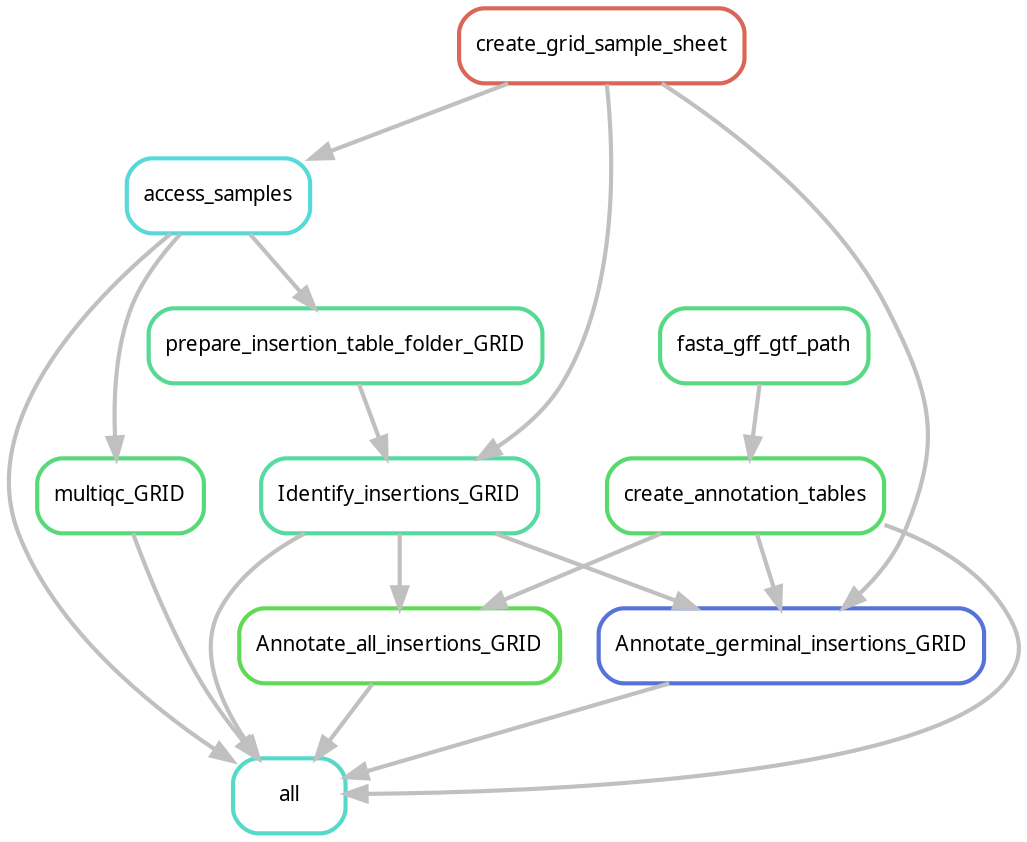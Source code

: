 digraph snakemake_dag {
    graph[bgcolor=white, margin=0];
    node[shape=box, style=rounded, fontname=sans,                 fontsize=10, penwidth=2];
    edge[penwidth=2, color=grey];
	0[label = "create_annotation_tables", color = "0.36 0.6 0.85", style="rounded"];
	1[label = "fasta_gff_gtf_path", color = "0.39 0.6 0.85", style="rounded"];
	2[label = "access_samples", color = "0.50 0.6 0.85", style="rounded"];
	3[label = "create_grid_sample_sheet", color = "0.02 0.6 0.85", style="rounded"];
	4[label = "Identify_insertions_GRID", color = "0.43 0.6 0.85", style="rounded"];
	5[label = "Annotate_all_insertions_GRID", color = "0.32 0.6 0.85", style="rounded"];
	6[label = "Annotate_germinal_insertions_GRID", color = "0.63 0.6 0.85", style="rounded"];
	7[label = "all", color = "0.48 0.6 0.85", style="rounded"];
	8[label = "multiqc_GRID", color = "0.38 0.6 0.85", style="rounded"];
	9[label = "prepare_insertion_table_folder_GRID", color = "0.41 0.6 0.85", style="rounded"];
	1 -> 0
	3 -> 2
	3 -> 4
	9 -> 4
	4 -> 5
	0 -> 5
	4 -> 6
	3 -> 6
	0 -> 6
	0 -> 7
	2 -> 7
	4 -> 7
	5 -> 7
	6 -> 7
	8 -> 7
	2 -> 8
	2 -> 9
}            
